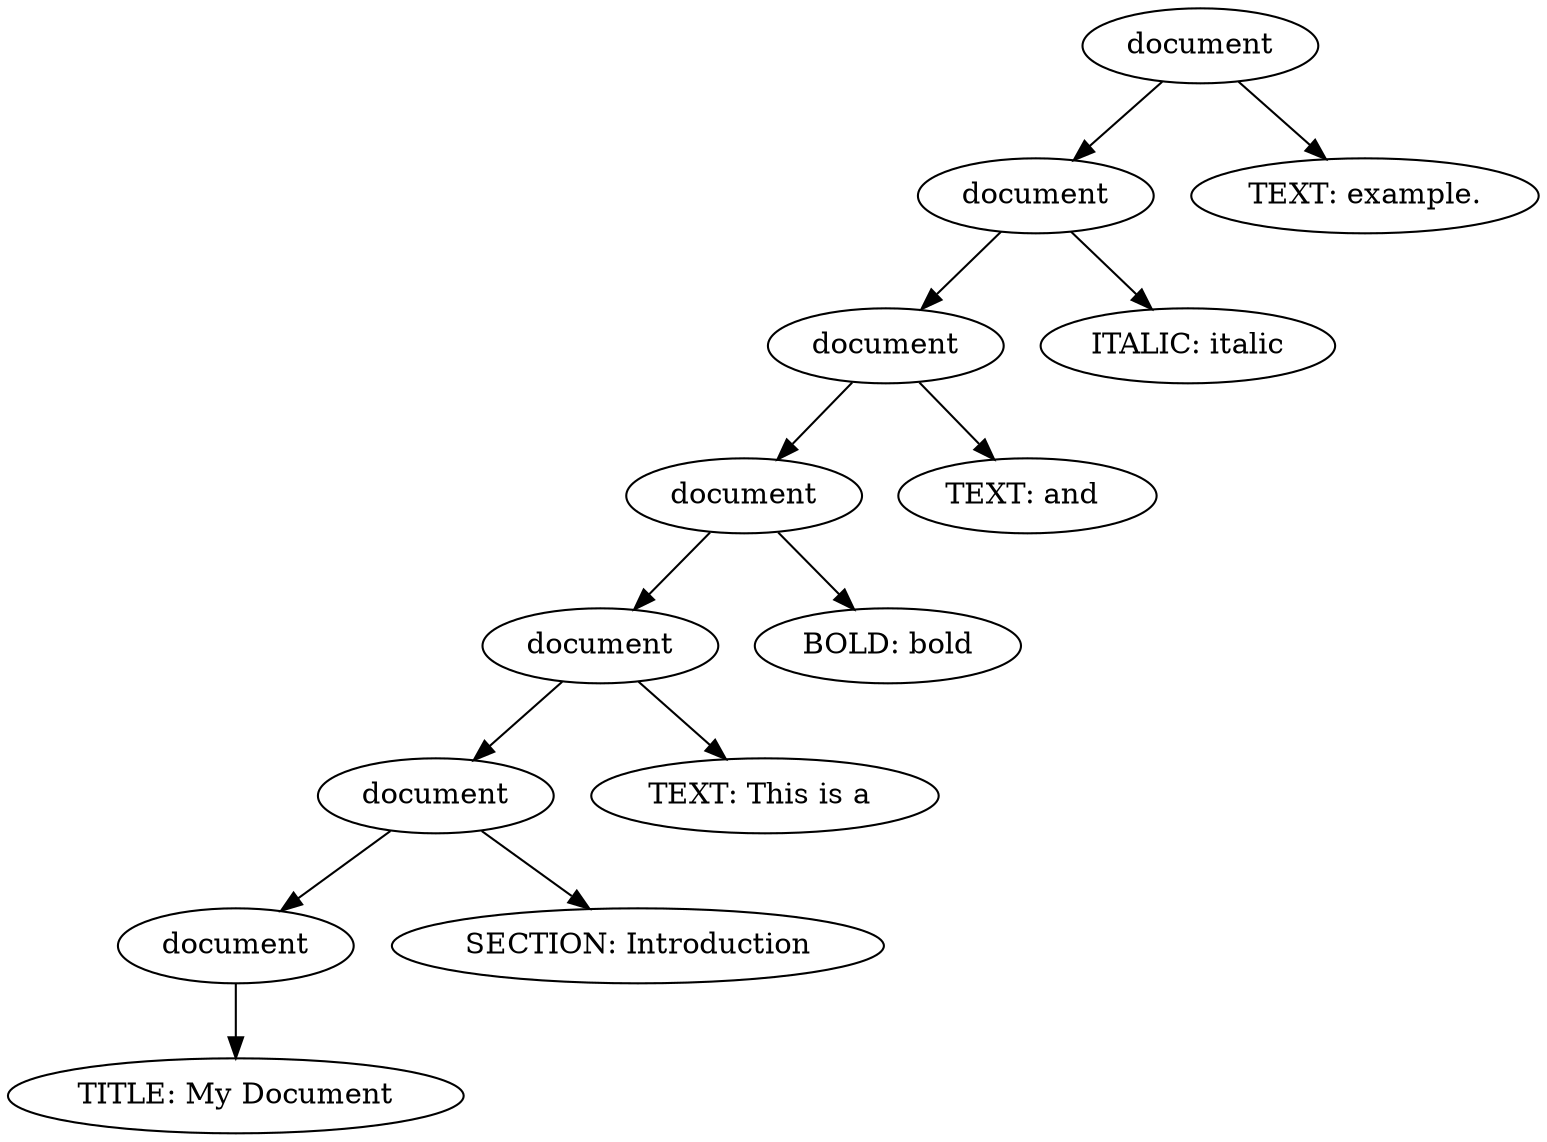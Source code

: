 digraph {
	1 [label="TITLE: My Document"]
	2 [label=document]
	2 -> 1
	3 [label="SECTION: Introduction"]
	4 [label=document]
	4 -> 2
	4 -> 3
	5 [label="TEXT: This is a "]
	6 [label=document]
	6 -> 4
	6 -> 5
	7 [label="BOLD: bold"]
	8 [label=document]
	8 -> 6
	8 -> 7
	9 [label="TEXT: and "]
	10 [label=document]
	10 -> 8
	10 -> 9
	11 [label="ITALIC: italic"]
	12 [label=document]
	12 -> 10
	12 -> 11
	13 [label="TEXT: example."]
	14 [label=document]
	14 -> 12
	14 -> 13
}
